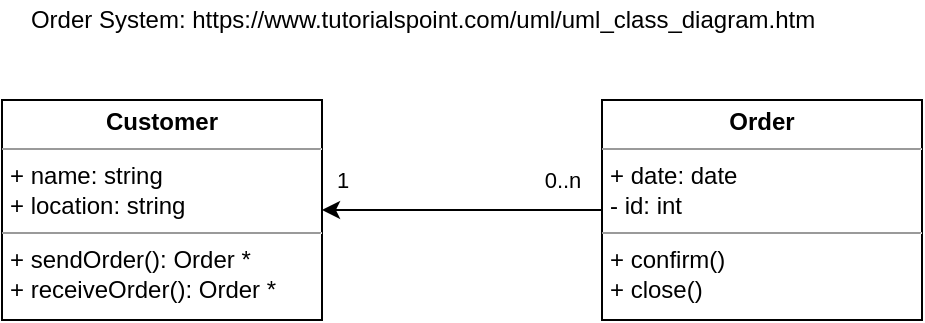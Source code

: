 <mxfile version="13.9.7" type="github">
  <diagram id="C5RBs43oDa-KdzZeNtuy" name="Page-1">
    <mxGraphModel dx="494" dy="305" grid="1" gridSize="10" guides="1" tooltips="1" connect="1" arrows="1" fold="1" page="1" pageScale="1" pageWidth="827" pageHeight="1169" math="0" shadow="0">
      <root>
        <mxCell id="WIyWlLk6GJQsqaUBKTNV-0" />
        <mxCell id="WIyWlLk6GJQsqaUBKTNV-1" parent="WIyWlLk6GJQsqaUBKTNV-0" />
        <mxCell id="02pFC4renGjYFpaLX1sG-1" value="Order System: https://www.tutorialspoint.com/uml/uml_class_diagram.htm" style="text;html=1;align=center;verticalAlign=middle;resizable=0;points=[];autosize=1;" vertex="1" parent="WIyWlLk6GJQsqaUBKTNV-1">
          <mxGeometry x="20" y="10" width="420" height="20" as="geometry" />
        </mxCell>
        <mxCell id="02pFC4renGjYFpaLX1sG-2" value="&lt;p style=&quot;margin: 0px ; margin-top: 4px ; text-align: center&quot;&gt;&lt;b&gt;Customer&lt;/b&gt;&lt;/p&gt;&lt;hr size=&quot;1&quot;&gt;&lt;p style=&quot;margin: 0px ; margin-left: 4px&quot;&gt;+ name: string&lt;/p&gt;&lt;p style=&quot;margin: 0px ; margin-left: 4px&quot;&gt;+ location: string&lt;br&gt;&lt;/p&gt;&lt;hr size=&quot;1&quot;&gt;&lt;p style=&quot;margin: 0px ; margin-left: 4px&quot;&gt;+ sendOrder(): Order *&lt;br&gt;&lt;/p&gt;&lt;p style=&quot;margin: 0px ; margin-left: 4px&quot;&gt;+ receiveOrder(): Order *&lt;br&gt;&lt;/p&gt;" style="verticalAlign=top;align=left;overflow=fill;fontSize=12;fontFamily=Helvetica;html=1;" vertex="1" parent="WIyWlLk6GJQsqaUBKTNV-1">
          <mxGeometry x="20" y="60" width="160" height="110" as="geometry" />
        </mxCell>
        <mxCell id="02pFC4renGjYFpaLX1sG-5" style="edgeStyle=orthogonalEdgeStyle;rounded=0;orthogonalLoop=1;jettySize=auto;html=1;exitX=0;exitY=0.5;exitDx=0;exitDy=0;entryX=1;entryY=0.5;entryDx=0;entryDy=0;" edge="1" parent="WIyWlLk6GJQsqaUBKTNV-1" source="02pFC4renGjYFpaLX1sG-3" target="02pFC4renGjYFpaLX1sG-2">
          <mxGeometry relative="1" as="geometry" />
        </mxCell>
        <mxCell id="02pFC4renGjYFpaLX1sG-6" value="1" style="edgeLabel;html=1;align=center;verticalAlign=middle;resizable=0;points=[];" vertex="1" connectable="0" parent="02pFC4renGjYFpaLX1sG-5">
          <mxGeometry x="-0.137" relative="1" as="geometry">
            <mxPoint x="-69.6" y="-15" as="offset" />
          </mxGeometry>
        </mxCell>
        <mxCell id="02pFC4renGjYFpaLX1sG-7" value="0..n" style="edgeLabel;html=1;align=center;verticalAlign=middle;resizable=0;points=[];" vertex="1" connectable="0" parent="02pFC4renGjYFpaLX1sG-5">
          <mxGeometry x="-0.177" y="-1" relative="1" as="geometry">
            <mxPoint x="37.6" y="-14" as="offset" />
          </mxGeometry>
        </mxCell>
        <mxCell id="02pFC4renGjYFpaLX1sG-3" value="&lt;p style=&quot;margin: 0px ; margin-top: 4px ; text-align: center&quot;&gt;&lt;b&gt;Order&lt;/b&gt;&lt;/p&gt;&lt;hr size=&quot;1&quot;&gt;&lt;p style=&quot;margin: 0px ; margin-left: 4px&quot;&gt;+ date: date&lt;br&gt;&lt;/p&gt;&lt;p style=&quot;margin: 0px ; margin-left: 4px&quot;&gt;- id: int&lt;br&gt;&lt;/p&gt;&lt;hr size=&quot;1&quot;&gt;&lt;p style=&quot;margin: 0px ; margin-left: 4px&quot;&gt;+ confirm()&lt;br&gt;&lt;/p&gt;&lt;p style=&quot;margin: 0px ; margin-left: 4px&quot;&gt;+ close() &lt;br&gt;&lt;/p&gt;" style="verticalAlign=top;align=left;overflow=fill;fontSize=12;fontFamily=Helvetica;html=1;" vertex="1" parent="WIyWlLk6GJQsqaUBKTNV-1">
          <mxGeometry x="320" y="60" width="160" height="110" as="geometry" />
        </mxCell>
      </root>
    </mxGraphModel>
  </diagram>
</mxfile>
